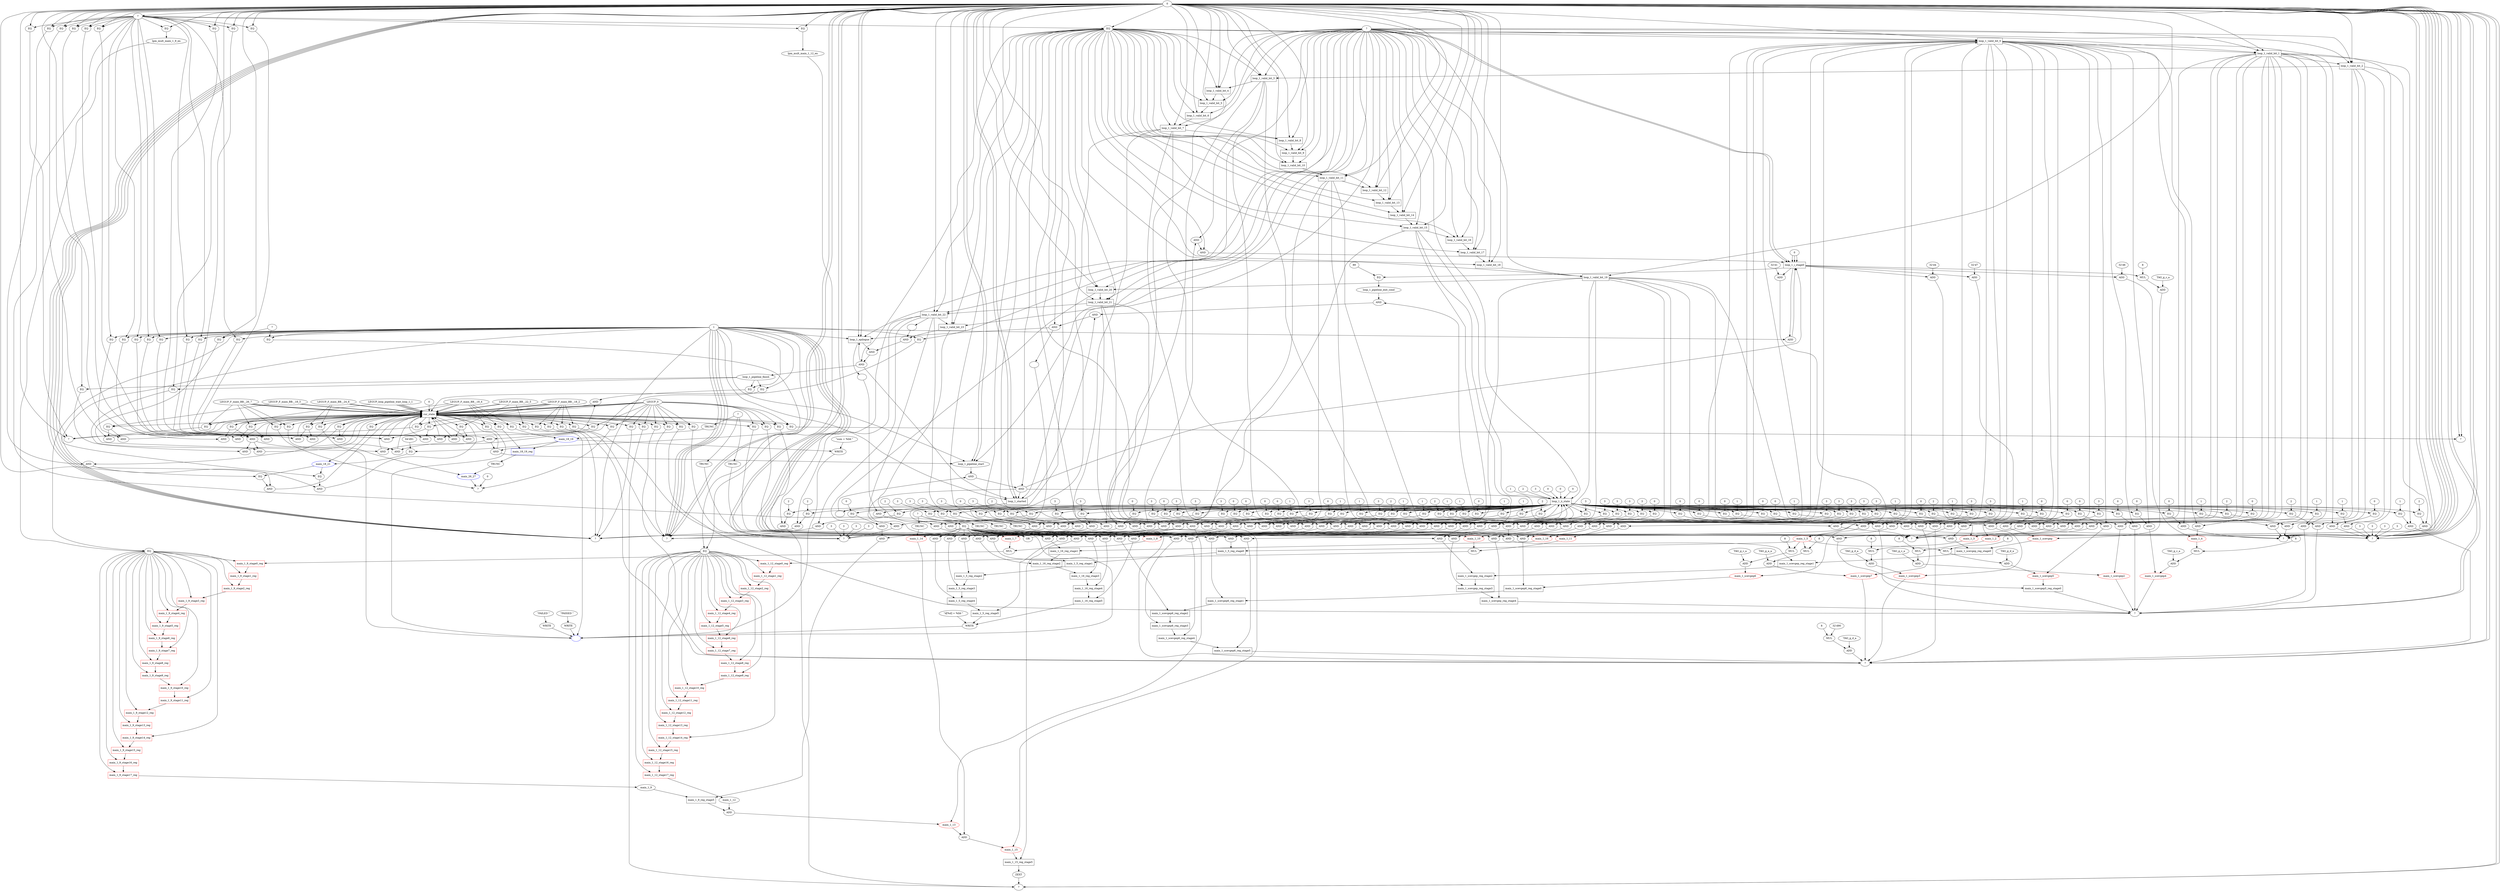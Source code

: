 //----------------------------------------------------------------------------//
// Generated by LegUp High-Level Synthesis Tool Version 4.0 (http://legup.org)
// Compiled: Mon Jun  4 15:32:40 2018
// University of Toronto
// For research and academic purposes only. Commercial use is prohibited.
// Please send bugs to: legup@eecg.toronto.edu
// Date: Mon Jun 25 16:54:31 2018
//----------------------------------------------------------------------------//

digraph {
Node0x423e550[label="?"];
Node0x423f8d0[label="0"];
Node0x423f8d0 -> Node0x423e550;
Node0x423faf0[label="EQ"];
Node0x423faf0 -> Node0x423e550;
Node0x42409e0[label="EQ"];
Node0x42409e0 -> Node0x423e550;
Node0x42592c0[label="EQ"];
Node0x42592c0 -> Node0x423e550;
Node0x423e7d0[label="?"];
Node0x423f8d0 -> Node0x423e7d0;
Node0x423f8d0 -> Node0x423e7d0;
Node0x4242c70[label="1"];
Node0x4242c70 -> Node0x423e7d0;
Node0x4242c70 -> Node0x423e7d0;
Node0x4242c70 -> Node0x423e7d0;
Node0x4242c70 -> Node0x423e7d0;
Node0x42597c0[label="EQ"];
Node0x42597c0 -> Node0x423e7d0;
Node0x4259aa0[label="AND"];
Node0x4259aa0 -> Node0x423e7d0;
Node0x425a180[label="AND"];
Node0x425a180 -> Node0x423e7d0;
Node0x425a8a0[label="AND"];
Node0x425a8a0 -> Node0x423e7d0;
Node0x425af80[label="EQ"];
Node0x425af80 -> Node0x423e7d0;
Node0x423e900[label="?"];
Node0x423f8d0 -> Node0x423e900;
Node0x423f8d0 -> Node0x423e900;
Node0x425b330[label="main_1_scevgep7",color=red];
Node0x425b330 -> Node0x423e900;
Node0x425d1f0[label="main_1_scevgep3",color=red];
Node0x425d1f0 -> Node0x423e900;
Node0x425f0a0[label="main_1_scevgep6_reg_stage5",shape=box];
Node0x425f0a0 -> Node0x423e900;
Node0x4264960[label="ADD"];
Node0x4264960 -> Node0x423e900;
Node0x42653a0[label="EQ"];
Node0x42653a0 -> Node0x423e900;
Node0x4265660[label="AND"];
Node0x4265660 -> Node0x423e900;
Node0x4265d40[label="AND"];
Node0x4265d40 -> Node0x423e900;
Node0x4266460[label="AND"];
Node0x4266460 -> Node0x423e900;
Node0x4266b40[label="EQ"];
Node0x4266b40 -> Node0x423e900;
Node0x423ea40[label="?"];
Node0x423f8d0 -> Node0x423ea40;
Node0x423f8d0 -> Node0x423ea40;
Node0x423f8d0 -> Node0x423ea40;
Node0x423f8d0 -> Node0x423ea40;
Node0x4242c70 -> Node0x423ea40;
Node0x423f8d0 -> Node0x423ea40;
Node0x4267040[label="EQ"];
Node0x4267040 -> Node0x423ea40;
Node0x4267320[label="AND"];
Node0x4267320 -> Node0x423ea40;
Node0x4267a00[label="AND"];
Node0x4267a00 -> Node0x423ea40;
Node0x4268120[label="AND"];
Node0x4268120 -> Node0x423ea40;
Node0x4268800[label="EQ"];
Node0x4268800 -> Node0x423ea40;
Node0x423eb70[label="?"];
Node0x423f8d0 -> Node0x423eb70;
Node0x423f8d0 -> Node0x423eb70;
Node0x4268bb0[label="ZEXT"];
Node0x4268bb0 -> Node0x423eb70;
Node0x4276320[label="EQ"];
Node0x4276320 -> Node0x423eb70;
Node0x42765e0[label="AND"];
Node0x42765e0 -> Node0x423eb70;
Node0x423ecc0[label="?"];
Node0x423f8d0 -> Node0x423ecc0;
Node0x423f8d0 -> Node0x423ecc0;
Node0x4276dd0[label="3"];
Node0x4276dd0 -> Node0x423ecc0;
Node0x4276fe0[label="3"];
Node0x4276fe0 -> Node0x423ecc0;
Node0x42771c0[label="3"];
Node0x42771c0 -> Node0x423ecc0;
Node0x42773e0[label="3"];
Node0x42773e0 -> Node0x423ecc0;
Node0x42775e0[label="EQ"];
Node0x42775e0 -> Node0x423ecc0;
Node0x42778c0[label="AND"];
Node0x42778c0 -> Node0x423ecc0;
Node0x4277fa0[label="AND"];
Node0x4277fa0 -> Node0x423ecc0;
Node0x42786c0[label="AND"];
Node0x42786c0 -> Node0x423ecc0;
Node0x4278da0[label="EQ"];
Node0x4278da0 -> Node0x423ecc0;
Node0x423ef20[label="?"];
Node0x423f8d0 -> Node0x423ef20;
Node0x423f8d0 -> Node0x423ef20;
Node0x4242c70 -> Node0x423ef20;
Node0x4242c70 -> Node0x423ef20;
Node0x4242c70 -> Node0x423ef20;
Node0x4242c70 -> Node0x423ef20;
Node0x42792a0[label="EQ"];
Node0x42792a0 -> Node0x423ef20;
Node0x4279580[label="AND"];
Node0x4279580 -> Node0x423ef20;
Node0x4279c60[label="AND"];
Node0x4279c60 -> Node0x423ef20;
Node0x427a380[label="AND"];
Node0x427a380 -> Node0x423ef20;
Node0x427aa60[label="AND"];
Node0x427aa60 -> Node0x423ef20;
Node0x423f050[label="?"];
Node0x423f8d0 -> Node0x423f050;
Node0x423f8d0 -> Node0x423f050;
Node0x427b230[label="main_1_scevgep4",color=red];
Node0x427b230 -> Node0x423f050;
Node0x427d0f0[label="main_1_scevgep2",color=red];
Node0x427d0f0 -> Node0x423f050;
Node0x427efa0[label="main_1_scevgep_reg_stage4",shape=box];
Node0x427efa0 -> Node0x423f050;
Node0x4283a80[label="main_1_scevgep5_reg_stage0",shape=box];
Node0x4283a80 -> Node0x423f050;
Node0x4285780[label="EQ"];
Node0x4285780 -> Node0x423f050;
Node0x4285a40[label="AND"];
Node0x4285a40 -> Node0x423f050;
Node0x4286120[label="AND"];
Node0x4286120 -> Node0x423f050;
Node0x4286840[label="AND"];
Node0x4286840 -> Node0x423f050;
Node0x4286f20[label="AND"];
Node0x4286f20 -> Node0x423f050;
Node0x423f180[label="?"];
Node0x423f8d0 -> Node0x423f180;
Node0x423f8d0 -> Node0x423f180;
Node0x423f8d0 -> Node0x423f180;
Node0x423f8d0 -> Node0x423f180;
Node0x423f8d0 -> Node0x423f180;
Node0x423f8d0 -> Node0x423f180;
Node0x4287840[label="EQ"];
Node0x4287840 -> Node0x423f180;
Node0x4287b20[label="AND"];
Node0x4287b20 -> Node0x423f180;
Node0x4288200[label="AND"];
Node0x4288200 -> Node0x423f180;
Node0x4288920[label="AND"];
Node0x4288920 -> Node0x423f180;
Node0x4289000[label="AND"];
Node0x4289000 -> Node0x423f180;
Node0x423ec30[label="?"];
Node0x423f8d0 -> Node0x423ec30;
Node0x423f8d0 -> Node0x423ec30;
Node0x42897d0[label="EQ"];
Node0x42897d0 -> Node0x423ec30;
Node0x423f420[label="?"];
Node0x423f8d0 -> Node0x423f420;
Node0x423f8d0 -> Node0x423f420;
Node0x4289b90[label="3"];
Node0x4289b90 -> Node0x423f420;
Node0x4289da0[label="3"];
Node0x4289da0 -> Node0x423f420;
Node0x4289f80[label="3"];
Node0x4289f80 -> Node0x423f420;
Node0x428a1a0[label="3"];
Node0x428a1a0 -> Node0x423f420;
Node0x428a3a0[label="EQ"];
Node0x428a3a0 -> Node0x423f420;
Node0x428a680[label="AND"];
Node0x428a680 -> Node0x423f420;
Node0x428ad60[label="AND"];
Node0x428ad60 -> Node0x423f420;
Node0x428b480[label="AND"];
Node0x428b480 -> Node0x423f420;
Node0x428bb60[label="AND"];
Node0x428bb60 -> Node0x423f420;
Node0x423f680[label="?"];
Node0x428c270[label="0"];
Node0x428c270 -> Node0x423f680;
Node0x428c470[label="main_26_27",color=blue];
Node0x428c470 -> Node0x423f680;
Node0x428d0c0[label="EQ"];
Node0x428d0c0 -> Node0x423f680;
Node0x428d390[label="EQ"];
Node0x428d390 -> Node0x423f680;
Node0x42ad260[label="",color=red,color=blue,color=blue,color=blue];
Node0x42ad340[label="WRITE"];
Node0x42ad340 -> Node0x42ad260;
Node0x42ad950[label="WRITE"];
Node0x42ad950 -> Node0x42ad260;
Node0x42addc0[label="WRITE"];
Node0x42addc0 -> Node0x42ad260;
Node0x42ae1d0[label="WRITE"];
Node0x42ae1d0 -> Node0x42ad260;
Node0x42ae5f0[label="AND"];
Node0x42ae5f0 -> Node0x42ad260;
Node0x42aed10[label="EQ"];
Node0x42aed10 -> Node0x42ad260;
Node0x42aefd0[label="EQ"];
Node0x42aefd0 -> Node0x42ad260;
Node0x42af290[label="EQ"];
Node0x42af290 -> Node0x42ad260;
Node0x423e6a0[label="?"];
Node0x423e6a0 -> Node0x423faf0;
Node0x423f8d0 -> Node0x423faf0;
Node0x4240bf0[label="cur_state",shape=box];
Node0x4240bf0 -> Node0x42409e0;
Node0x4240df0[label="LEGUP_0"];
Node0x4240df0 -> Node0x42409e0;
Node0x4240bf0 -> Node0x42592c0;
Node0x4241f50[label="LEGUP_F_main_BB__26_7"];
Node0x4241f50 -> Node0x42592c0;
Node0x4240bf0 -> Node0x42597c0;
Node0x4240df0 -> Node0x42597c0;
Node0x4259c80[label="EQ"];
Node0x4259c80 -> Node0x4259aa0;
Node0x424bef0[label="loop_1_valid_bit_0",shape=box];
Node0x424bef0 -> Node0x4259aa0;
Node0x425a3a0[label="EQ"];
Node0x425a3a0 -> Node0x425a180;
Node0x424bcd0[label="loop_1_valid_bit_1",shape=box];
Node0x424bcd0 -> Node0x425a180;
Node0x425aa80[label="EQ"];
Node0x425aa80 -> Node0x425a8a0;
Node0x424d7d0[label="loop_1_valid_bit_22",shape=box];
Node0x424d7d0 -> Node0x425a8a0;
Node0x4240bf0 -> Node0x425af80;
Node0x42412c0[label="LEGUP_F_main_BB__18_2"];
Node0x42412c0 -> Node0x425af80;
Node0x425b540[label="ADD"];
Node0x425b540 -> Node0x425b330;
Node0x425cb10[label="AND"];
Node0x425cb10 -> Node0x425b330;
Node0x425d3d0[label="ADD"];
Node0x425d3d0 -> Node0x425d1f0;
Node0x425e9c0[label="AND"];
Node0x425e9c0 -> Node0x425d1f0;
Node0x425f2a0[label="main_1_scevgep6_reg_stage4",shape=box];
Node0x425f2a0 -> Node0x425f0a0;
Node0x4264010[label="AND"];
Node0x4264010 -> Node0x425f0a0;
Node0x4264b40[label="`TAG_g_d_a"];
Node0x4264b40 -> Node0x4264960;
Node0x4264d60[label="MUL"];
Node0x4264d60 -> Node0x4264960;
Node0x4240bf0 -> Node0x42653a0;
Node0x4240df0 -> Node0x42653a0;
Node0x4265840[label="EQ"];
Node0x4265840 -> Node0x4265660;
Node0x424bef0 -> Node0x4265660;
Node0x4265f60[label="EQ"];
Node0x4265f60 -> Node0x4265d40;
Node0x424bcd0 -> Node0x4265d40;
Node0x4266640[label="EQ"];
Node0x4266640 -> Node0x4266460;
Node0x424d7d0 -> Node0x4266460;
Node0x4240bf0 -> Node0x4266b40;
Node0x42412c0 -> Node0x4266b40;
Node0x4240bf0 -> Node0x4267040;
Node0x4240df0 -> Node0x4267040;
Node0x4267500[label="EQ"];
Node0x4267500 -> Node0x4267320;
Node0x424bef0 -> Node0x4267320;
Node0x4267c20[label="EQ"];
Node0x4267c20 -> Node0x4267a00;
Node0x424bcd0 -> Node0x4267a00;
Node0x4268300[label="EQ"];
Node0x4268300 -> Node0x4268120;
Node0x424d7d0 -> Node0x4268120;
Node0x4240bf0 -> Node0x4268800;
Node0x42412c0 -> Node0x4268800;
Node0x4268dc0[label="main_1_15_reg_stage5",shape=box];
Node0x4268dc0 -> Node0x4268bb0;
Node0x4240bf0 -> Node0x4276320;
Node0x4240df0 -> Node0x4276320;
Node0x42767e0[label="EQ"];
Node0x42767e0 -> Node0x42765e0;
Node0x424d7d0 -> Node0x42765e0;
Node0x4240bf0 -> Node0x42775e0;
Node0x4240df0 -> Node0x42775e0;
Node0x4277aa0[label="EQ"];
Node0x4277aa0 -> Node0x42778c0;
Node0x424bef0 -> Node0x42778c0;
Node0x42781c0[label="EQ"];
Node0x42781c0 -> Node0x4277fa0;
Node0x424bcd0 -> Node0x4277fa0;
Node0x42788a0[label="EQ"];
Node0x42788a0 -> Node0x42786c0;
Node0x424d7d0 -> Node0x42786c0;
Node0x4240bf0 -> Node0x4278da0;
Node0x42412c0 -> Node0x4278da0;
Node0x4240bf0 -> Node0x42792a0;
Node0x4240df0 -> Node0x42792a0;
Node0x4279760[label="EQ"];
Node0x4279760 -> Node0x4279580;
Node0x424bef0 -> Node0x4279580;
Node0x4279e80[label="EQ"];
Node0x4279e80 -> Node0x4279c60;
Node0x424bcd0 -> Node0x4279c60;
Node0x427a560[label="EQ"];
Node0x427a560 -> Node0x427a380;
Node0x424de30[label="loop_1_valid_bit_19",shape=box];
Node0x424de30 -> Node0x427a380;
Node0x427ac40[label="EQ"];
Node0x427ac40 -> Node0x427aa60;
Node0x424bad0[label="loop_1_valid_bit_2",shape=box];
Node0x424bad0 -> Node0x427aa60;
Node0x427b440[label="ADD"];
Node0x427b440 -> Node0x427b230;
Node0x427ca10[label="AND"];
Node0x427ca10 -> Node0x427b230;
Node0x427d2d0[label="ADD"];
Node0x427d2d0 -> Node0x427d0f0;
Node0x427e8c0[label="AND"];
Node0x427e8c0 -> Node0x427d0f0;
Node0x427f1a0[label="main_1_scevgep_reg_stage3",shape=box];
Node0x427f1a0 -> Node0x427efa0;
Node0x4283130[label="AND"];
Node0x4283130 -> Node0x427efa0;
Node0x4283c60[label="main_1_scevgep5",color=red];
Node0x4283c60 -> Node0x4283a80;
Node0x4284e30[label="AND"];
Node0x4284e30 -> Node0x4283a80;
Node0x4240bf0 -> Node0x4285780;
Node0x4240df0 -> Node0x4285780;
Node0x4285c20[label="EQ"];
Node0x4285c20 -> Node0x4285a40;
Node0x424bef0 -> Node0x4285a40;
Node0x4286340[label="EQ"];
Node0x4286340 -> Node0x4286120;
Node0x424bcd0 -> Node0x4286120;
Node0x4286a20[label="EQ"];
Node0x4286a20 -> Node0x4286840;
Node0x424de30 -> Node0x4286840;
Node0x4287100[label="EQ"];
Node0x4287100 -> Node0x4286f20;
Node0x424bad0 -> Node0x4286f20;
Node0x4240bf0 -> Node0x4287840;
Node0x4240df0 -> Node0x4287840;
Node0x4287d00[label="EQ"];
Node0x4287d00 -> Node0x4287b20;
Node0x424bef0 -> Node0x4287b20;
Node0x4288420[label="EQ"];
Node0x4288420 -> Node0x4288200;
Node0x424bcd0 -> Node0x4288200;
Node0x4288b00[label="EQ"];
Node0x4288b00 -> Node0x4288920;
Node0x424de30 -> Node0x4288920;
Node0x42891e0[label="EQ"];
Node0x42891e0 -> Node0x4289000;
Node0x424bad0 -> Node0x4289000;
Node0x4240bf0 -> Node0x42897d0;
Node0x4240df0 -> Node0x42897d0;
Node0x4240bf0 -> Node0x428a3a0;
Node0x4240df0 -> Node0x428a3a0;
Node0x428a860[label="EQ"];
Node0x428a860 -> Node0x428a680;
Node0x424bef0 -> Node0x428a680;
Node0x428af80[label="EQ"];
Node0x428af80 -> Node0x428ad60;
Node0x424bcd0 -> Node0x428ad60;
Node0x428b660[label="EQ"];
Node0x428b660 -> Node0x428b480;
Node0x424de30 -> Node0x428b480;
Node0x428bd40[label="EQ"];
Node0x428bd40 -> Node0x428bb60;
Node0x424bad0 -> Node0x428bb60;
Node0x428c690[label="TRUNC"];
Node0x428c690 -> Node0x428c470;
Node0x428ce00[label="EQ"];
Node0x428ce00 -> Node0x428c470;
Node0x4240bf0 -> Node0x428d0c0;
Node0x4240df0 -> Node0x428d0c0;
Node0x4240bf0 -> Node0x428d390;
Node0x4241f50 -> Node0x428d390;
Node0x42ad560[label="\"d[%d] = %lld \""];
Node0x42ad560 -> Node0x42ad340;
Node0x42a8e40[label="main_1_5_reg_stage5",shape=box];
Node0x42a8e40 -> Node0x42ad340;
Node0x42ac6f0[label="main_1_16_reg_stage5",shape=box];
Node0x42ac6f0 -> Node0x42ad340;
Node0x42adb50[label="\"sum = %lld \""];
Node0x42adb50 -> Node0x42ad950;
Node0x42556c0[label="main_18_19",color=blue];
Node0x42556c0 -> Node0x42ad950;
Node0x42adfd0[label="\"PASSED \""];
Node0x42adfd0 -> Node0x42addc0;
Node0x42ae3d0[label="\"FAILED \""];
Node0x42ae3d0 -> Node0x42ae1d0;
Node0x42ae810[label="EQ"];
Node0x42ae810 -> Node0x42ae5f0;
Node0x42513a0[label="loop_1_valid_bit_23",shape=box];
Node0x42513a0 -> Node0x42ae5f0;
Node0x4240bf0 -> Node0x42aed10;
Node0x42418b0[label="LEGUP_F_main_BB__18_4"];
Node0x42418b0 -> Node0x42aed10;
Node0x4240bf0 -> Node0x42aefd0;
Node0x4241b00[label="LEGUP_F_main_BB__22_5"];
Node0x4241b00 -> Node0x42aefd0;
Node0x4240bf0 -> Node0x42af290;
Node0x4241d00[label="LEGUP_F_main_BB__24_6"];
Node0x4241d00 -> Node0x42af290;
Node0x423f8d0 -> Node0x423e6a0;
Node0x4240df0 -> Node0x4240bf0;
Node0x4241010[label="LEGUP_loop_pipeline_wait_loop_1_1"];
Node0x4241010 -> Node0x4240bf0;
Node0x4240df0 -> Node0x4240bf0;
Node0x4241010 -> Node0x4240bf0;
Node0x42412c0 -> Node0x4240bf0;
Node0x4241010 -> Node0x4240bf0;
Node0x42412c0 -> Node0x4240bf0;
Node0x4241010 -> Node0x4240bf0;
Node0x42412c0 -> Node0x4240bf0;
Node0x42413e0[label="LEGUP_F_main_BB__18_3"];
Node0x42413e0 -> Node0x4240bf0;
Node0x42413e0 -> Node0x4240bf0;
Node0x42418b0 -> Node0x4240bf0;
Node0x42418b0 -> Node0x4240bf0;
Node0x4241b00 -> Node0x4240bf0;
Node0x4241d00 -> Node0x4240bf0;
Node0x4241b00 -> Node0x4240bf0;
Node0x4241f50 -> Node0x4240bf0;
Node0x4241d00 -> Node0x4240bf0;
Node0x4241f50 -> Node0x4240bf0;
Node0x4241f50 -> Node0x4240bf0;
Node0x4240df0 -> Node0x4240bf0;
Node0x4242320[label="0"];
Node0x4242320 -> Node0x4240bf0;
Node0x4242520[label="AND"];
Node0x4242520 -> Node0x4240bf0;
Node0x4242e90[label="AND"];
Node0x4242e90 -> Node0x4240bf0;
Node0x4243920[label="AND"];
Node0x4243920 -> Node0x4240bf0;
Node0x4243e50[label="AND"];
Node0x4243e50 -> Node0x4240bf0;
Node0x42445f0[label="AND"];
Node0x42445f0 -> Node0x4240bf0;
Node0x4251780[label="AND"];
Node0x4251780 -> Node0x4240bf0;
Node0x4251cb0[label="AND"];
Node0x4251cb0 -> Node0x4240bf0;
Node0x42521e0[label="AND"];
Node0x42521e0 -> Node0x4240bf0;
Node0x4252710[label="AND"];
Node0x4252710 -> Node0x4240bf0;
Node0x4252eb0[label="AND"];
Node0x4252eb0 -> Node0x4240bf0;
Node0x42533e0[label="AND"];
Node0x42533e0 -> Node0x4240bf0;
Node0x4253c80[label="AND"];
Node0x4253c80 -> Node0x4240bf0;
Node0x42541b0[label="AND"];
Node0x42541b0 -> Node0x4240bf0;
Node0x4254950[label="AND"];
Node0x4254950 -> Node0x4240bf0;
Node0x4256410[label="AND"];
Node0x4256410 -> Node0x4240bf0;
Node0x4256940[label="AND"];
Node0x4256940 -> Node0x4240bf0;
Node0x42570e0[label="AND"];
Node0x42570e0 -> Node0x4240bf0;
Node0x4257610[label="AND"];
Node0x4257610 -> Node0x4240bf0;
Node0x4257db0[label="AND"];
Node0x4257db0 -> Node0x4240bf0;
Node0x42582e0[label="AND"];
Node0x42582e0 -> Node0x4240bf0;
Node0x4258a80[label="AND"];
Node0x4258a80 -> Node0x4240bf0;
Node0x4258fb0[label="EQ"];
Node0x4258fb0 -> Node0x4240bf0;
Node0x42473e0[label="loop_1_ii_state",shape=box];
Node0x42473e0 -> Node0x4259c80;
Node0x4259f10[label="0"];
Node0x4259f10 -> Node0x4259c80;
Node0x424c110[label="OR"];
Node0x424c110 -> Node0x424bef0;
Node0x423f8d0 -> Node0x424bef0;
Node0x4245360[label="EQ"];
Node0x4245360 -> Node0x424bef0;
Node0x423e2d0[label="?"];
Node0x423e2d0 -> Node0x424bef0;
Node0x42473e0 -> Node0x425a3a0;
Node0x425a630[label="1"];
Node0x425a630 -> Node0x425a3a0;
Node0x424bef0 -> Node0x424bcd0;
Node0x423f8d0 -> Node0x424bcd0;
Node0x4245360 -> Node0x424bcd0;
Node0x423e2d0 -> Node0x424bcd0;
Node0x42473e0 -> Node0x425aa80;
Node0x425ad10[label="2"];
Node0x425ad10 -> Node0x425aa80;
Node0x424d9f0[label="loop_1_valid_bit_21",shape=box];
Node0x424d9f0 -> Node0x424d7d0;
Node0x423f8d0 -> Node0x424d7d0;
Node0x4245360 -> Node0x424d7d0;
Node0x423e2d0 -> Node0x424d7d0;
Node0x425b740[label="`TAG_g_a_a"];
Node0x425b740 -> Node0x425b540;
Node0x425b960[label="MUL"];
Node0x425b960 -> Node0x425b540;
Node0x425cd10[label="EQ"];
Node0x425cd10 -> Node0x425cb10;
Node0x424bef0 -> Node0x425cb10;
Node0x425d5f0[label="`TAG_g_d_a"];
Node0x425d5f0 -> Node0x425d3d0;
Node0x425d810[label="MUL"];
Node0x425d810 -> Node0x425d3d0;
Node0x425ebc0[label="EQ"];
Node0x425ebc0 -> Node0x425e9c0;
Node0x424bcd0 -> Node0x425e9c0;
Node0x425f4c0[label="main_1_scevgep6_reg_stage3",shape=box];
Node0x425f4c0 -> Node0x425f2a0;
Node0x42636c0[label="AND"];
Node0x42636c0 -> Node0x425f2a0;
Node0x4261110[label="EQ"];
Node0x4261110 -> Node0x4264010;
Node0x4264260[label="AND"];
Node0x4264260 -> Node0x4264010;
Node0x4264f80[label="8"];
Node0x4264f80 -> Node0x4264d60;
Node0x4265180[label="32'd90"];
Node0x4265180 -> Node0x4264d60;
Node0x42473e0 -> Node0x4265840;
Node0x4265ad0[label="0"];
Node0x4265ad0 -> Node0x4265840;
Node0x42473e0 -> Node0x4265f60;
Node0x42661f0[label="1"];
Node0x42661f0 -> Node0x4265f60;
Node0x42473e0 -> Node0x4266640;
Node0x42668d0[label="2"];
Node0x42668d0 -> Node0x4266640;
Node0x42473e0 -> Node0x4267500;
Node0x4267790[label="0"];
Node0x4267790 -> Node0x4267500;
Node0x42473e0 -> Node0x4267c20;
Node0x4267eb0[label="1"];
Node0x4267eb0 -> Node0x4267c20;
Node0x42473e0 -> Node0x4268300;
Node0x4268590[label="2"];
Node0x4268590 -> Node0x4268300;
Node0x4268fc0[label="main_1_15",color=red];
Node0x4268fc0 -> Node0x4268dc0;
Node0x42759d0[label="AND"];
Node0x42759d0 -> Node0x4268dc0;
Node0x42473e0 -> Node0x42767e0;
Node0x4276a70[label="2"];
Node0x4276a70 -> Node0x42767e0;
Node0x42473e0 -> Node0x4277aa0;
Node0x4277d30[label="0"];
Node0x4277d30 -> Node0x4277aa0;
Node0x42473e0 -> Node0x42781c0;
Node0x4278450[label="1"];
Node0x4278450 -> Node0x42781c0;
Node0x42473e0 -> Node0x42788a0;
Node0x4278b30[label="2"];
Node0x4278b30 -> Node0x42788a0;
Node0x42473e0 -> Node0x4279760;
Node0x42799f0[label="0"];
Node0x42799f0 -> Node0x4279760;
Node0x42473e0 -> Node0x4279e80;
Node0x427a110[label="1"];
Node0x427a110 -> Node0x4279e80;
Node0x42473e0 -> Node0x427a560;
Node0x427a7f0[label="3"];
Node0x427a7f0 -> Node0x427a560;
Node0x424e050[label="loop_1_valid_bit_18",shape=box];
Node0x424e050 -> Node0x424de30;
Node0x423f8d0 -> Node0x424de30;
Node0x4245360 -> Node0x424de30;
Node0x423e2d0 -> Node0x424de30;
Node0x42473e0 -> Node0x427ac40;
Node0x427aed0[label="2"];
Node0x427aed0 -> Node0x427ac40;
Node0x424bcd0 -> Node0x424bad0;
Node0x423f8d0 -> Node0x424bad0;
Node0x4245360 -> Node0x424bad0;
Node0x423e2d0 -> Node0x424bad0;
Node0x427b640[label="`TAG_g_c_a"];
Node0x427b640 -> Node0x427b440;
Node0x427b860[label="MUL"];
Node0x427b860 -> Node0x427b440;
Node0x427cc10[label="EQ"];
Node0x427cc10 -> Node0x427ca10;
Node0x424bef0 -> Node0x427ca10;
Node0x427d4f0[label="`TAG_g_c_a"];
Node0x427d4f0 -> Node0x427d2d0;
Node0x427d710[label="MUL"];
Node0x427d710 -> Node0x427d2d0;
Node0x427eac0[label="EQ"];
Node0x427eac0 -> Node0x427e8c0;
Node0x424bcd0 -> Node0x427e8c0;
Node0x427f3c0[label="main_1_scevgep_reg_stage2",shape=box];
Node0x427f3c0 -> Node0x427f1a0;
Node0x42827e0[label="AND"];
Node0x42827e0 -> Node0x427f1a0;
Node0x4261110 -> Node0x4283130;
Node0x4283380[label="AND"];
Node0x4283380 -> Node0x4283130;
Node0x4283e80[label="ADD"];
Node0x4283e80 -> Node0x4283c60;
Node0x4284750[label="AND"];
Node0x4284750 -> Node0x4283c60;
Node0x4261110 -> Node0x4284e30;
Node0x4285080[label="AND"];
Node0x4285080 -> Node0x4284e30;
Node0x42473e0 -> Node0x4285c20;
Node0x4285eb0[label="0"];
Node0x4285eb0 -> Node0x4285c20;
Node0x42473e0 -> Node0x4286340;
Node0x42865d0[label="1"];
Node0x42865d0 -> Node0x4286340;
Node0x42473e0 -> Node0x4286a20;
Node0x4286cb0[label="3"];
Node0x4286cb0 -> Node0x4286a20;
Node0x42473e0 -> Node0x4287100;
Node0x4287390[label="2"];
Node0x4287390 -> Node0x4287100;
Node0x42473e0 -> Node0x4287d00;
Node0x4287f90[label="0"];
Node0x4287f90 -> Node0x4287d00;
Node0x42473e0 -> Node0x4288420;
Node0x42886b0[label="1"];
Node0x42886b0 -> Node0x4288420;
Node0x42473e0 -> Node0x4288b00;
Node0x4288d90[label="3"];
Node0x4288d90 -> Node0x4288b00;
Node0x42473e0 -> Node0x42891e0;
Node0x4289470[label="2"];
Node0x4289470 -> Node0x42891e0;
Node0x42473e0 -> Node0x428a860;
Node0x428aaf0[label="0"];
Node0x428aaf0 -> Node0x428a860;
Node0x42473e0 -> Node0x428af80;
Node0x428b210[label="1"];
Node0x428b210 -> Node0x428af80;
Node0x42473e0 -> Node0x428b660;
Node0x428b8f0[label="3"];
Node0x428b8f0 -> Node0x428b660;
Node0x42473e0 -> Node0x428bd40;
Node0x428bfd0[label="2"];
Node0x428bfd0 -> Node0x428bd40;
Node0x428c890[label="main_18_19_reg",shape=box,color=blue];
Node0x428c890 -> Node0x428c690;
Node0x4240bf0 -> Node0x428ce00;
Node0x4241f50 -> Node0x428ce00;
Node0x42a82d0[label="main_1_5_reg_stage4",shape=box];
Node0x42a82d0 -> Node0x42a8e40;
Node0x42a9010[label="AND"];
Node0x42a9010 -> Node0x42a8e40;
Node0x42abb80[label="main_1_16_reg_stage4",shape=box];
Node0x42abb80 -> Node0x42ac6f0;
Node0x42ac8c0[label="AND"];
Node0x42ac8c0 -> Node0x42ac6f0;
Node0x42558e0[label="TRUNC"];
Node0x42558e0 -> Node0x42556c0;
Node0x4255c20[label="EQ"];
Node0x4255c20 -> Node0x42556c0;
Node0x42473e0 -> Node0x42ae810;
Node0x42aeaa0[label="3"];
Node0x42aeaa0 -> Node0x42ae810;
Node0x424d7d0 -> Node0x42513a0;
Node0x423f8d0 -> Node0x42513a0;
Node0x4245360 -> Node0x42513a0;
Node0x423e2d0 -> Node0x42513a0;
Node0x4242720[label="EQ"];
Node0x4242720 -> Node0x4242520;
Node0x4242a20[label="EQ"];
Node0x4242a20 -> Node0x4242520;
Node0x4243070[label="AND"];
Node0x4243070 -> Node0x4242e90;
Node0x42435e0[label="EQ"];
Node0x42435e0 -> Node0x4242e90;
Node0x4243070 -> Node0x4243920;
Node0x4243b70[label="EQ"];
Node0x4243b70 -> Node0x4243920;
Node0x4244030[label="EQ"];
Node0x4244030 -> Node0x4243e50;
Node0x4244330[label="EQ"];
Node0x4244330 -> Node0x4243e50;
Node0x42447d0[label="AND"];
Node0x42447d0 -> Node0x42445f0;
Node0x4244d40[label="EQ"];
Node0x4244d40 -> Node0x42445f0;
Node0x42447d0 -> Node0x4251780;
Node0x42519d0[label="EQ"];
Node0x42519d0 -> Node0x4251780;
Node0x42447d0 -> Node0x4251cb0;
Node0x4251f00[label="EQ"];
Node0x4251f00 -> Node0x4251cb0;
Node0x42447d0 -> Node0x42521e0;
Node0x4252430[label="EQ"];
Node0x4252430 -> Node0x42521e0;
Node0x42528f0[label="EQ"];
Node0x42528f0 -> Node0x4252710;
Node0x4252bf0[label="EQ"];
Node0x4252bf0 -> Node0x4252710;
Node0x42528f0 -> Node0x4252eb0;
Node0x4253100[label="EQ"];
Node0x4253100 -> Node0x4252eb0;
Node0x42536f0[label="EQ"];
Node0x42536f0 -> Node0x42533e0;
Node0x42539c0[label="EQ"];
Node0x42539c0 -> Node0x42533e0;
Node0x42536f0 -> Node0x4253c80;
Node0x4253ed0[label="EQ"];
Node0x4253ed0 -> Node0x4253c80;
Node0x4254390[label="EQ"];
Node0x4254390 -> Node0x42541b0;
Node0x4254690[label="EQ"];
Node0x4254690 -> Node0x42541b0;
Node0x4254b30[label="AND"];
Node0x4254b30 -> Node0x4254950;
Node0x42550a0[label="EQ"];
Node0x42550a0 -> Node0x4254950;
Node0x4254b30 -> Node0x4256410;
Node0x4256660[label="EQ"];
Node0x4256660 -> Node0x4256410;
Node0x4256b20[label="EQ"];
Node0x4256b20 -> Node0x4256940;
Node0x4256e20[label="EQ"];
Node0x4256e20 -> Node0x4256940;
Node0x4256b20 -> Node0x42570e0;
Node0x4257330[label="EQ"];
Node0x4257330 -> Node0x42570e0;
Node0x42577f0[label="EQ"];
Node0x42577f0 -> Node0x4257610;
Node0x4257af0[label="EQ"];
Node0x4257af0 -> Node0x4257610;
Node0x42577f0 -> Node0x4257db0;
Node0x4258000[label="EQ"];
Node0x4258000 -> Node0x4257db0;
Node0x42584c0[label="EQ"];
Node0x42584c0 -> Node0x42582e0;
Node0x42587c0[label="EQ"];
Node0x42587c0 -> Node0x42582e0;
Node0x42584c0 -> Node0x4258a80;
Node0x4258cd0[label="EQ"];
Node0x4258cd0 -> Node0x4258a80;
Node0x423e2d0 -> Node0x4258fb0;
Node0x4242c70 -> Node0x4258fb0;
Node0x4247600[label="0"];
Node0x4247600 -> Node0x42473e0;
Node0x4247820[label="0"];
Node0x4247820 -> Node0x42473e0;
Node0x4247a40[label="1"];
Node0x4247a40 -> Node0x42473e0;
Node0x4247c50[label="2"];
Node0x4247c50 -> Node0x42473e0;
Node0x4247e30[label="3"];
Node0x4247e30 -> Node0x42473e0;
Node0x4248050[label="0"];
Node0x4248050 -> Node0x42473e0;
Node0x423e2d0 -> Node0x42473e0;
Node0x4246470[label="AND"];
Node0x4246470 -> Node0x42473e0;
Node0x42482f0[label="AND"];
Node0x42482f0 -> Node0x42473e0;
Node0x4248a30[label="AND"];
Node0x4248a30 -> Node0x42473e0;
Node0x4249110[label="AND"];
Node0x4249110 -> Node0x42473e0;
Node0x42497f0[label="AND"];
Node0x42497f0 -> Node0x42473e0;
Node0x4246470 -> Node0x424c110;
Node0x424c3a0[label="AND"];
Node0x424c3a0 -> Node0x424c110;
Node0x423e6a0 -> Node0x4245360;
Node0x423f8d0 -> Node0x4245360;
Node0x424dc10[label="loop_1_valid_bit_20",shape=box];
Node0x424dc10 -> Node0x424d9f0;
Node0x423f8d0 -> Node0x424d9f0;
Node0x4245360 -> Node0x424d9f0;
Node0x423e2d0 -> Node0x424d9f0;
Node0x425bb80[label="8"];
Node0x425bb80 -> Node0x425b960;
Node0x425bd80[label="main_1_5",color=red];
Node0x425bd80 -> Node0x425b960;
Node0x42473e0 -> Node0x425cd10;
Node0x425cf80[label="0"];
Node0x425cf80 -> Node0x425cd10;
Node0x425da30[label="8"];
Node0x425da30 -> Node0x425d810;
Node0x425dc30[label="main_1_3",color=red];
Node0x425dc30 -> Node0x425d810;
Node0x42473e0 -> Node0x425ebc0;
Node0x425ee30[label="1"];
Node0x425ee30 -> Node0x425ebc0;
Node0x425f6e0[label="main_1_scevgep6_reg_stage2",shape=box];
Node0x425f6e0 -> Node0x425f4c0;
Node0x4262d70[label="AND"];
Node0x4262d70 -> Node0x425f4c0;
Node0x4261110 -> Node0x42636c0;
Node0x4263910[label="AND"];
Node0x4263910 -> Node0x42636c0;
Node0x423e6a0 -> Node0x4261110;
Node0x423f8d0 -> Node0x4261110;
Node0x4264480[label="EQ"];
Node0x4264480 -> Node0x4264260;
Node0x424de30 -> Node0x4264260;
Node0x42691e0[label="ADD"];
Node0x42691e0 -> Node0x4268fc0;
Node0x42752f0[label="AND"];
Node0x42752f0 -> Node0x4268fc0;
Node0x4261110 -> Node0x42759d0;
Node0x4275c20[label="AND"];
Node0x4275c20 -> Node0x42759d0;
Node0x424e270[label="loop_1_valid_bit_17",shape=box];
Node0x424e270 -> Node0x424e050;
Node0x423f8d0 -> Node0x424e050;
Node0x4245360 -> Node0x424e050;
Node0x423e2d0 -> Node0x424e050;
Node0x427ba80[label="8"];
Node0x427ba80 -> Node0x427b860;
Node0x427bc80[label="main_1_4",color=red];
Node0x427bc80 -> Node0x427b860;
Node0x42473e0 -> Node0x427cc10;
Node0x427ce80[label="0"];
Node0x427ce80 -> Node0x427cc10;
Node0x427d930[label="8"];
Node0x427d930 -> Node0x427d710;
Node0x427db30[label="main_1_2",color=red];
Node0x427db30 -> Node0x427d710;
Node0x42473e0 -> Node0x427eac0;
Node0x427ed30[label="1"];
Node0x427ed30 -> Node0x427eac0;
Node0x427f5e0[label="main_1_scevgep_reg_stage1",shape=box];
Node0x427f5e0 -> Node0x427f3c0;
Node0x4281e90[label="AND"];
Node0x4281e90 -> Node0x427f3c0;
Node0x4261110 -> Node0x42827e0;
Node0x4282a30[label="AND"];
Node0x4282a30 -> Node0x42827e0;
Node0x42835a0[label="EQ"];
Node0x42835a0 -> Node0x4283380;
Node0x424e6b0[label="loop_1_valid_bit_15",shape=box];
Node0x424e6b0 -> Node0x4283380;
Node0x42840a0[label="`TAG_g_d_a"];
Node0x42840a0 -> Node0x4283e80;
Node0x42842c0[label="MUL"];
Node0x42842c0 -> Node0x4283e80;
Node0x4284950[label="EQ"];
Node0x4284950 -> Node0x4284750;
Node0x424bef0 -> Node0x4284750;
Node0x42852a0[label="EQ"];
Node0x42852a0 -> Node0x4285080;
Node0x424bef0 -> Node0x4285080;
Node0x42556c0 -> Node0x428c890;
Node0x428cb20[label="EQ"];
Node0x428cb20 -> Node0x428c890;
Node0x42a7760[label="main_1_5_reg_stage3",shape=box];
Node0x42a7760 -> Node0x42a82d0;
Node0x42a84a0[label="AND"];
Node0x42a84a0 -> Node0x42a82d0;
Node0x4261110 -> Node0x42a9010;
Node0x42a9280[label="AND"];
Node0x42a9280 -> Node0x42a9010;
Node0x42ab010[label="main_1_16_reg_stage3",shape=box];
Node0x42ab010 -> Node0x42abb80;
Node0x42abd50[label="AND"];
Node0x42abd50 -> Node0x42abb80;
Node0x4261110 -> Node0x42ac8c0;
Node0x42acb30[label="AND"];
Node0x42acb30 -> Node0x42ac8c0;
Node0x423edf0[label="?"];
Node0x423edf0 -> Node0x42558e0;
Node0x4240bf0 -> Node0x4255c20;
Node0x42418b0 -> Node0x4255c20;
Node0x4240bf0 -> Node0x4242720;
Node0x4240df0 -> Node0x4242720;
Node0x423e6a0 -> Node0x4242a20;
Node0x4242c70 -> Node0x4242a20;
Node0x4242720 -> Node0x4243070;
Node0x4243300[label="EQ"];
Node0x4243300 -> Node0x4243070;
Node0x423e400[label="?"];
Node0x423e400 -> Node0x42435e0;
Node0x4242c70 -> Node0x42435e0;
Node0x423e400 -> Node0x4243b70;
Node0x423f8d0 -> Node0x4243b70;
Node0x4240bf0 -> Node0x4244030;
Node0x4241010 -> Node0x4244030;
Node0x423e6a0 -> Node0x4244330;
Node0x4242c70 -> Node0x4244330;
Node0x4244030 -> Node0x42447d0;
Node0x4244a60[label="EQ"];
Node0x4244a60 -> Node0x42447d0;
Node0x4244f40[label="loop_1_pipeline_finish"];
Node0x4244f40 -> Node0x4244d40;
Node0x4242c70 -> Node0x4244d40;
Node0x4244f40 -> Node0x42519d0;
Node0x423f8d0 -> Node0x42519d0;
Node0x4244f40 -> Node0x4251f00;
Node0x4242c70 -> Node0x4251f00;
Node0x4244f40 -> Node0x4252430;
Node0x423f8d0 -> Node0x4252430;
Node0x4240bf0 -> Node0x42528f0;
Node0x42412c0 -> Node0x42528f0;
Node0x423e6a0 -> Node0x4252bf0;
Node0x4242c70 -> Node0x4252bf0;
Node0x423e6a0 -> Node0x4253100;
Node0x423f8d0 -> Node0x4253100;
Node0x4240bf0 -> Node0x42536f0;
Node0x42413e0 -> Node0x42536f0;
Node0x423e6a0 -> Node0x42539c0;
Node0x4242c70 -> Node0x42539c0;
Node0x423e6a0 -> Node0x4253ed0;
Node0x423f8d0 -> Node0x4253ed0;
Node0x4240bf0 -> Node0x4254390;
Node0x42418b0 -> Node0x4254390;
Node0x423e6a0 -> Node0x4254690;
Node0x4242c70 -> Node0x4254690;
Node0x4254390 -> Node0x4254b30;
Node0x4254dc0[label="EQ"];
Node0x4254dc0 -> Node0x4254b30;
Node0x42552a0[label="main_18_21",color=blue];
Node0x42552a0 -> Node0x42550a0;
Node0x4242c70 -> Node0x42550a0;
Node0x42552a0 -> Node0x4256660;
Node0x423f8d0 -> Node0x4256660;
Node0x4240bf0 -> Node0x4256b20;
Node0x4241b00 -> Node0x4256b20;
Node0x423e6a0 -> Node0x4256e20;
Node0x4242c70 -> Node0x4256e20;
Node0x423e6a0 -> Node0x4257330;
Node0x423f8d0 -> Node0x4257330;
Node0x4240bf0 -> Node0x42577f0;
Node0x4241d00 -> Node0x42577f0;
Node0x423e6a0 -> Node0x4257af0;
Node0x4242c70 -> Node0x4257af0;
Node0x423e6a0 -> Node0x4258000;
Node0x423f8d0 -> Node0x4258000;
Node0x4240bf0 -> Node0x42584c0;
Node0x4241f50 -> Node0x42584c0;
Node0x423e6a0 -> Node0x42587c0;
Node0x4242c70 -> Node0x42587c0;
Node0x423e6a0 -> Node0x4258cd0;
Node0x423f8d0 -> Node0x4258cd0;
Node0x4245360 -> Node0x4246470;
Node0x4246700[label="AND"];
Node0x4246700 -> Node0x4246470;
Node0x4245360 -> Node0x42482f0;
Node0x42485a0[label="EQ"];
Node0x42485a0 -> Node0x42482f0;
Node0x4245360 -> Node0x4248a30;
Node0x4248c80[label="EQ"];
Node0x4248c80 -> Node0x4248a30;
Node0x4245360 -> Node0x4249110;
Node0x4249360[label="EQ"];
Node0x4249360 -> Node0x4249110;
Node0x4245360 -> Node0x42497f0;
Node0x4249a40[label="EQ"];
Node0x4249a40 -> Node0x42497f0;
Node0x424c5c0[label="AND"];
Node0x424c5c0 -> Node0x424c3a0;
Node0x424caa0[label=""];
Node0x424caa0 -> Node0x424c3a0;
Node0x424de30 -> Node0x424dc10;
Node0x423f8d0 -> Node0x424dc10;
Node0x4245360 -> Node0x424dc10;
Node0x423e2d0 -> Node0x424dc10;
Node0x425bfa0[label="ADD"];
Node0x425bfa0 -> Node0x425bd80;
Node0x425c430[label="AND"];
Node0x425c430 -> Node0x425bd80;
Node0x425de50[label="ADD"];
Node0x425de50 -> Node0x425dc30;
Node0x425e2e0[label="AND"];
Node0x425e2e0 -> Node0x425dc30;
Node0x425f900[label="main_1_scevgep6_reg_stage1",shape=box];
Node0x425f900 -> Node0x425f6e0;
Node0x4262420[label="AND"];
Node0x4262420 -> Node0x425f6e0;
Node0x4261110 -> Node0x4262d70;
Node0x4262fc0[label="AND"];
Node0x4262fc0 -> Node0x4262d70;
Node0x4263b30[label="EQ"];
Node0x4263b30 -> Node0x4263910;
Node0x424e6b0 -> Node0x4263910;
Node0x42473e0 -> Node0x4264480;
Node0x42646f0[label="3"];
Node0x42646f0 -> Node0x4264480;
Node0x4269400[label="main_1_13",color=red];
Node0x4269400 -> Node0x42691e0;
Node0x4274780[label="main_1_14",color=red];
Node0x4274780 -> Node0x42691e0;
Node0x42754f0[label="EQ"];
Node0x42754f0 -> Node0x42752f0;
Node0x424d9f0 -> Node0x42752f0;
Node0x4275e40[label="EQ"];
Node0x4275e40 -> Node0x4275c20;
Node0x424d9f0 -> Node0x4275c20;
Node0x424e490[label="loop_1_valid_bit_16",shape=box];
Node0x424e490 -> Node0x424e270;
Node0x423f8d0 -> Node0x424e270;
Node0x4245360 -> Node0x424e270;
Node0x423e2d0 -> Node0x424e270;
Node0x427bea0[label="ADD"];
Node0x427bea0 -> Node0x427bc80;
Node0x427c330[label="AND"];
Node0x427c330 -> Node0x427bc80;
Node0x427dd50[label="ADD"];
Node0x427dd50 -> Node0x427db30;
Node0x427e1e0[label="AND"];
Node0x427e1e0 -> Node0x427db30;
Node0x427f800[label="main_1_scevgep_reg_stage0",shape=box];
Node0x427f800 -> Node0x427f5e0;
Node0x4281540[label="AND"];
Node0x4281540 -> Node0x427f5e0;
Node0x4261110 -> Node0x4281e90;
Node0x42820e0[label="AND"];
Node0x42820e0 -> Node0x4281e90;
Node0x4282c50[label="EQ"];
Node0x4282c50 -> Node0x4282a30;
Node0x424ef30[label="loop_1_valid_bit_11",shape=box];
Node0x424ef30 -> Node0x4282a30;
Node0x42473e0 -> Node0x42835a0;
Node0x4283810[label="3"];
Node0x4283810 -> Node0x42835a0;
Node0x424e8d0[label="loop_1_valid_bit_14",shape=box];
Node0x424e8d0 -> Node0x424e6b0;
Node0x423f8d0 -> Node0x424e6b0;
Node0x4245360 -> Node0x424e6b0;
Node0x423e2d0 -> Node0x424e6b0;
Node0x42844e0[label="8"];
Node0x42844e0 -> Node0x42842c0;
Node0x425bd80 -> Node0x42842c0;
Node0x42473e0 -> Node0x4284950;
Node0x4284bc0[label="0"];
Node0x4284bc0 -> Node0x4284950;
Node0x42473e0 -> Node0x42852a0;
Node0x4285510[label="0"];
Node0x4285510 -> Node0x42852a0;
Node0x4240bf0 -> Node0x428cb20;
Node0x42418b0 -> Node0x428cb20;
Node0x42a6bf0[label="main_1_5_reg_stage2",shape=box];
Node0x42a6bf0 -> Node0x42a7760;
Node0x42a7930[label="AND"];
Node0x42a7930 -> Node0x42a7760;
Node0x4261110 -> Node0x42a84a0;
Node0x42a8710[label="AND"];
Node0x42a8710 -> Node0x42a84a0;
Node0x42a94a0[label="EQ"];
Node0x42a94a0 -> Node0x42a9280;
Node0x424de30 -> Node0x42a9280;
Node0x42aa4a0[label="main_1_16_reg_stage2",shape=box];
Node0x42aa4a0 -> Node0x42ab010;
Node0x42ab1e0[label="AND"];
Node0x42ab1e0 -> Node0x42ab010;
Node0x4261110 -> Node0x42abd50;
Node0x42abfc0[label="AND"];
Node0x42abfc0 -> Node0x42abd50;
Node0x42acd50[label="EQ"];
Node0x42acd50 -> Node0x42acb30;
Node0x424de30 -> Node0x42acb30;
Node0x423e6a0 -> Node0x4243300;
Node0x423f8d0 -> Node0x4243300;
Node0x423e6a0 -> Node0x4244a60;
Node0x423f8d0 -> Node0x4244a60;
Node0x4245140[label="AND"];
Node0x4245140 -> Node0x4244f40;
Node0x423e6a0 -> Node0x4254dc0;
Node0x423f8d0 -> Node0x4254dc0;
Node0x42554a0[label="EQ"];
Node0x42554a0 -> Node0x42552a0;
Node0x4256100[label="EQ"];
Node0x4256100 -> Node0x42552a0;
Node0x4246920[label="loop_1_pipeline_start"];
Node0x4246920 -> Node0x4246700;
Node0x4246d00[label=""];
Node0x4246d00 -> Node0x4246700;
Node0x42473e0 -> Node0x42485a0;
Node0x4248810[label="0"];
Node0x4248810 -> Node0x42485a0;
Node0x42473e0 -> Node0x4248c80;
Node0x4248ef0[label="1"];
Node0x4248ef0 -> Node0x4248c80;
Node0x42473e0 -> Node0x4249360;
Node0x42495d0[label="2"];
Node0x42495d0 -> Node0x4249360;
Node0x42473e0 -> Node0x4249a40;
Node0x4249cb0[label="3"];
Node0x4249cb0 -> Node0x4249a40;
Node0x4246100[label="loop_1_started",shape=box];
Node0x4246100 -> Node0x424c5c0;
Node0x424c830[label=""];
Node0x424c830 -> Node0x424c5c0;
Node0x4245c50[label="AND"];
Node0x4245c50 -> Node0x424caa0;
Node0x424a4d0[label="loop_1_i_stage0",shape=box];
Node0x424a4d0 -> Node0x425bfa0;
Node0x425c210[label="32'd1"];
Node0x425c210 -> Node0x425bfa0;
Node0x425c630[label="EQ"];
Node0x425c630 -> Node0x425c430;
Node0x424bef0 -> Node0x425c430;
Node0x424a4d0 -> Node0x425de50;
Node0x425e0c0[label="32'd4"];
Node0x425e0c0 -> Node0x425de50;
Node0x425e4e0[label="EQ"];
Node0x425e4e0 -> Node0x425e2e0;
Node0x424bcd0 -> Node0x425e2e0;
Node0x425fb20[label="main_1_scevgep6_reg_stage0",shape=box];
Node0x425fb20 -> Node0x425f900;
Node0x4261ad0[label="AND"];
Node0x4261ad0 -> Node0x425f900;
Node0x4261110 -> Node0x4262420;
Node0x4262670[label="AND"];
Node0x4262670 -> Node0x4262420;
Node0x42631e0[label="EQ"];
Node0x42631e0 -> Node0x4262fc0;
Node0x424ef30 -> Node0x4262fc0;
Node0x42473e0 -> Node0x4263b30;
Node0x4263da0[label="3"];
Node0x4263da0 -> Node0x4263b30;
Node0x4269620[label="ADD"];
Node0x4269620 -> Node0x4269400;
Node0x42740a0[label="AND"];
Node0x42740a0 -> Node0x4269400;
Node0x4274980[label="TRUNC"];
Node0x4274980 -> Node0x4274780;
Node0x4274bf0[label="AND"];
Node0x4274bf0 -> Node0x4274780;
Node0x42473e0 -> Node0x42754f0;
Node0x4275760[label="1"];
Node0x4275760 -> Node0x42754f0;
Node0x42473e0 -> Node0x4275e40;
Node0x42760b0[label="1"];
Node0x42760b0 -> Node0x4275e40;
Node0x424e6b0 -> Node0x424e490;
Node0x423f8d0 -> Node0x424e490;
Node0x4245360 -> Node0x424e490;
Node0x423e2d0 -> Node0x424e490;
Node0x424a4d0 -> Node0x427bea0;
Node0x427c110[label="32'd6"];
Node0x427c110 -> Node0x427bea0;
Node0x427c530[label="EQ"];
Node0x427c530 -> Node0x427c330;
Node0x424bef0 -> Node0x427c330;
Node0x424a4d0 -> Node0x427dd50;
Node0x427dfc0[label="32'd7"];
Node0x427dfc0 -> Node0x427dd50;
Node0x427e3e0[label="EQ"];
Node0x427e3e0 -> Node0x427e1e0;
Node0x424bcd0 -> Node0x427e1e0;
Node0x427fa20[label="main_1_scevgep",color=red];
Node0x427fa20 -> Node0x427f800;
Node0x4280bf0[label="AND"];
Node0x4280bf0 -> Node0x427f800;
Node0x4261110 -> Node0x4281540;
Node0x4281790[label="AND"];
Node0x4281790 -> Node0x4281540;
Node0x4282300[label="EQ"];
Node0x4282300 -> Node0x42820e0;
Node0x424f7b0[label="loop_1_valid_bit_7",shape=box];
Node0x424f7b0 -> Node0x42820e0;
Node0x42473e0 -> Node0x4282c50;
Node0x4282ec0[label="3"];
Node0x4282ec0 -> Node0x4282c50;
Node0x424f150[label="loop_1_valid_bit_10",shape=box];
Node0x424f150 -> Node0x424ef30;
Node0x423f8d0 -> Node0x424ef30;
Node0x4245360 -> Node0x424ef30;
Node0x423e2d0 -> Node0x424ef30;
Node0x424eaf0[label="loop_1_valid_bit_13",shape=box];
Node0x424eaf0 -> Node0x424e8d0;
Node0x423f8d0 -> Node0x424e8d0;
Node0x4245360 -> Node0x424e8d0;
Node0x423e2d0 -> Node0x424e8d0;
Node0x42a6080[label="main_1_5_reg_stage1",shape=box];
Node0x42a6080 -> Node0x42a6bf0;
Node0x42a6dc0[label="AND"];
Node0x42a6dc0 -> Node0x42a6bf0;
Node0x4261110 -> Node0x42a7930;
Node0x42a7ba0[label="AND"];
Node0x42a7ba0 -> Node0x42a7930;
Node0x42a8930[label="EQ"];
Node0x42a8930 -> Node0x42a8710;
Node0x424e6b0 -> Node0x42a8710;
Node0x42473e0 -> Node0x42a94a0;
Node0x42a9710[label="3"];
Node0x42a9710 -> Node0x42a94a0;
Node0x42a99b0[label="main_1_16_reg_stage1",shape=box];
Node0x42a99b0 -> Node0x42aa4a0;
Node0x42aa670[label="AND"];
Node0x42aa670 -> Node0x42aa4a0;
Node0x4261110 -> Node0x42ab1e0;
Node0x42ab450[label="AND"];
Node0x42ab450 -> Node0x42ab1e0;
Node0x42ac1e0[label="EQ"];
Node0x42ac1e0 -> Node0x42abfc0;
Node0x424e6b0 -> Node0x42abfc0;
Node0x42473e0 -> Node0x42acd50;
Node0x42acfc0[label="3"];
Node0x42acfc0 -> Node0x42acd50;
Node0x4245360 -> Node0x4245140;
Node0x4245660[label="AND"];
Node0x4245660 -> Node0x4245140;
Node0x42556c0 -> Node0x42554a0;
Node0x4255f00[label="64'd91"];
Node0x4255f00 -> Node0x42554a0;
Node0x4240bf0 -> Node0x4256100;
Node0x42418b0 -> Node0x4256100;
Node0x423f8d0 -> Node0x4246920;
Node0x423f8d0 -> Node0x4246920;
Node0x4242c70 -> Node0x4246920;
Node0x423e2d0 -> Node0x4246920;
Node0x4242e90 -> Node0x4246920;
Node0x4246100 -> Node0x4246d00;
Node0x423f8d0 -> Node0x4246100;
Node0x4242c70 -> Node0x4246100;
Node0x423f8d0 -> Node0x4246100;
Node0x423e2d0 -> Node0x4246100;
Node0x4246470 -> Node0x4246100;
Node0x4245140 -> Node0x4246100;
Node0x4245860[label="loop_1_epilogue",shape=box];
Node0x4245860 -> Node0x424c830;
Node0x4245360 -> Node0x4245c50;
Node0x4245ee0[label="AND"];
Node0x4245ee0 -> Node0x4245c50;
Node0x424a6f0[label="0"];
Node0x424a6f0 -> Node0x424a4d0;
Node0x424a6f0 -> Node0x424a4d0;
Node0x424a980[label="ADD"];
Node0x424a980 -> Node0x424a4d0;
Node0x424a6f0 -> Node0x424a4d0;
Node0x423e2d0 -> Node0x424a4d0;
Node0x4246470 -> Node0x424a4d0;
Node0x424ad40[label="AND"];
Node0x424ad40 -> Node0x424a4d0;
Node0x423e2d0 -> Node0x424a4d0;
Node0x42473e0 -> Node0x425c630;
Node0x425c8a0[label="0"];
Node0x425c8a0 -> Node0x425c630;
Node0x42473e0 -> Node0x425e4e0;
Node0x425e750[label="1"];
Node0x425e750 -> Node0x425e4e0;
Node0x425fd40[label="main_1_scevgep6",color=red];
Node0x425fd40 -> Node0x425fb20;
Node0x4260f10[label="AND"];
Node0x4260f10 -> Node0x425fb20;
Node0x4261110 -> Node0x4261ad0;
Node0x4261d20[label="AND"];
Node0x4261d20 -> Node0x4261ad0;
Node0x4262890[label="EQ"];
Node0x4262890 -> Node0x4262670;
Node0x424f7b0 -> Node0x4262670;
Node0x42473e0 -> Node0x42631e0;
Node0x4263450[label="3"];
Node0x4263450 -> Node0x42631e0;
Node0x4269840[label="main_1_12"];
Node0x4269840 -> Node0x4269620;
Node0x426e730[label="main_1_9_reg_stage5",shape=box];
Node0x426e730 -> Node0x4269620;
Node0x42742a0[label="EQ"];
Node0x42742a0 -> Node0x42740a0;
Node0x424d9f0 -> Node0x42740a0;
Node0x423f550[label="?"];
Node0x423f550 -> Node0x4274980;
Node0x4274e10[label="EQ"];
Node0x4274e10 -> Node0x4274bf0;
Node0x424de30 -> Node0x4274bf0;
Node0x42473e0 -> Node0x427c530;
Node0x427c7a0[label="0"];
Node0x427c7a0 -> Node0x427c530;
Node0x42473e0 -> Node0x427e3e0;
Node0x427e650[label="1"];
Node0x427e650 -> Node0x427e3e0;
Node0x427fc40[label="ADD"];
Node0x427fc40 -> Node0x427fa20;
Node0x4280510[label="AND"];
Node0x4280510 -> Node0x427fa20;
Node0x4261110 -> Node0x4280bf0;
Node0x4280e40[label="AND"];
Node0x4280e40 -> Node0x4280bf0;
Node0x42819b0[label="EQ"];
Node0x42819b0 -> Node0x4281790;
Node0x424b8d0[label="loop_1_valid_bit_3",shape=box];
Node0x424b8d0 -> Node0x4281790;
Node0x42473e0 -> Node0x4282300;
Node0x4282570[label="3"];
Node0x4282570 -> Node0x4282300;
Node0x424f9d0[label="loop_1_valid_bit_6",shape=box];
Node0x424f9d0 -> Node0x424f7b0;
Node0x423f8d0 -> Node0x424f7b0;
Node0x4245360 -> Node0x424f7b0;
Node0x423e2d0 -> Node0x424f7b0;
Node0x424f370[label="loop_1_valid_bit_9",shape=box];
Node0x424f370 -> Node0x424f150;
Node0x423f8d0 -> Node0x424f150;
Node0x4245360 -> Node0x424f150;
Node0x423e2d0 -> Node0x424f150;
Node0x424ed10[label="loop_1_valid_bit_12",shape=box];
Node0x424ed10 -> Node0x424eaf0;
Node0x423f8d0 -> Node0x424eaf0;
Node0x4245360 -> Node0x424eaf0;
Node0x423e2d0 -> Node0x424eaf0;
Node0x42a5570[label="main_1_5_reg_stage0",shape=box];
Node0x42a5570 -> Node0x42a6080;
Node0x42a6250[label="AND"];
Node0x42a6250 -> Node0x42a6080;
Node0x4261110 -> Node0x42a6dc0;
Node0x42a7030[label="AND"];
Node0x42a7030 -> Node0x42a6dc0;
Node0x42a7dc0[label="EQ"];
Node0x42a7dc0 -> Node0x42a7ba0;
Node0x424ef30 -> Node0x42a7ba0;
Node0x42473e0 -> Node0x42a8930;
Node0x42a8ba0[label="3"];
Node0x42a8ba0 -> Node0x42a8930;
Node0x42a13a0[label="main_1_16",color=red];
Node0x42a13a0 -> Node0x42a99b0;
Node0x42a9b00[label="AND"];
Node0x42a9b00 -> Node0x42a99b0;
Node0x4261110 -> Node0x42aa670;
Node0x42aa8e0[label="AND"];
Node0x42aa8e0 -> Node0x42aa670;
Node0x42ab670[label="EQ"];
Node0x42ab670 -> Node0x42ab450;
Node0x424ef30 -> Node0x42ab450;
Node0x42473e0 -> Node0x42ac1e0;
Node0x42ac450[label="3"];
Node0x42ac450 -> Node0x42ac1e0;
Node0x4245860 -> Node0x4245660;
Node0x424d3b0[label="AND"];
Node0x424d3b0 -> Node0x4245660;
Node0x423f8d0 -> Node0x4245860;
Node0x4242c70 -> Node0x4245860;
Node0x423f8d0 -> Node0x4245860;
Node0x423e2d0 -> Node0x4245860;
Node0x4245c50 -> Node0x4245860;
Node0x4245140 -> Node0x4245860;
Node0x4246100 -> Node0x4245ee0;
Node0x4246fc0[label="AND"];
Node0x4246fc0 -> Node0x4245ee0;
Node0x424a4d0 -> Node0x424a980;
Node0x4242c70 -> Node0x424a980;
Node0x4245360 -> Node0x424ad40;
Node0x424afb0[label="AND"];
Node0x424afb0 -> Node0x424ad40;
Node0x425ff60[label="ADD"];
Node0x425ff60 -> Node0x425fd40;
Node0x4260830[label="AND"];
Node0x4260830 -> Node0x425fd40;
Node0x4261110 -> Node0x4260f10;
Node0x42613f0[label="AND"];
Node0x42613f0 -> Node0x4260f10;
Node0x4261f40[label="EQ"];
Node0x4261f40 -> Node0x4261d20;
Node0x424b8d0 -> Node0x4261d20;
Node0x42473e0 -> Node0x4262890;
Node0x4262b00[label="3"];
Node0x4262b00 -> Node0x4262890;
Node0x4269a60[label="main_1_12_stage17_reg",shape=box,color=red];
Node0x4269a60 -> Node0x4269840;
Node0x426e930[label="main_1_9"];
Node0x426e930 -> Node0x426e730;
Node0x4273750[label="AND"];
Node0x4273750 -> Node0x426e730;
Node0x42473e0 -> Node0x42742a0;
Node0x4274510[label="1"];
Node0x4274510 -> Node0x42742a0;
Node0x42473e0 -> Node0x4274e10;
Node0x4275080[label="3"];
Node0x4275080 -> Node0x4274e10;
Node0x427fe60[label="`TAG_g_c_a"];
Node0x427fe60 -> Node0x427fc40;
Node0x4280080[label="MUL"];
Node0x4280080 -> Node0x427fc40;
Node0x4280710[label="EQ"];
Node0x4280710 -> Node0x4280510;
Node0x424bef0 -> Node0x4280510;
Node0x4281060[label="EQ"];
Node0x4281060 -> Node0x4280e40;
Node0x424bef0 -> Node0x4280e40;
Node0x42473e0 -> Node0x42819b0;
Node0x4281c20[label="3"];
Node0x4281c20 -> Node0x42819b0;
Node0x424bad0 -> Node0x424b8d0;
Node0x423f8d0 -> Node0x424b8d0;
Node0x4245360 -> Node0x424b8d0;
Node0x423e2d0 -> Node0x424b8d0;
Node0x424fbf0[label="loop_1_valid_bit_5",shape=box];
Node0x424fbf0 -> Node0x424f9d0;
Node0x423f8d0 -> Node0x424f9d0;
Node0x4245360 -> Node0x424f9d0;
Node0x423e2d0 -> Node0x424f9d0;
Node0x424f590[label="loop_1_valid_bit_8",shape=box];
Node0x424f590 -> Node0x424f370;
Node0x423f8d0 -> Node0x424f370;
Node0x4245360 -> Node0x424f370;
Node0x423e2d0 -> Node0x424f370;
Node0x424ef30 -> Node0x424ed10;
Node0x423f8d0 -> Node0x424ed10;
Node0x4245360 -> Node0x424ed10;
Node0x423e2d0 -> Node0x424ed10;
Node0x425bd80 -> Node0x42a5570;
Node0x42a56e0[label="AND"];
Node0x42a56e0 -> Node0x42a5570;
Node0x4261110 -> Node0x42a6250;
Node0x42a64c0[label="AND"];
Node0x42a64c0 -> Node0x42a6250;
Node0x42a7250[label="EQ"];
Node0x42a7250 -> Node0x42a7030;
Node0x424f7b0 -> Node0x42a7030;
Node0x42473e0 -> Node0x42a7dc0;
Node0x42a8030[label="3"];
Node0x42a8030 -> Node0x42a7dc0;
Node0x42a1480[label="TRUNC"];
Node0x42a1480 -> Node0x42a13a0;
Node0x42a1710[label="AND"];
Node0x42a1710 -> Node0x42a13a0;
Node0x4261110 -> Node0x42a9b00;
Node0x42a9d70[label="AND"];
Node0x42a9d70 -> Node0x42a9b00;
Node0x42aab00[label="EQ"];
Node0x42aab00 -> Node0x42aa8e0;
Node0x424f7b0 -> Node0x42aa8e0;
Node0x42473e0 -> Node0x42ab670;
Node0x42ab8e0[label="3"];
Node0x42ab8e0 -> Node0x42ab670;
Node0x424d5d0[label=""];
Node0x424d5d0 -> Node0x424d3b0;
Node0x42513a0 -> Node0x424d3b0;
Node0x42471e0[label="EQ"];
Node0x42471e0 -> Node0x4246fc0;
Node0x424a0d0[label="loop_1_pipeline_exit_cond"];
Node0x424a0d0 -> Node0x4246fc0;
Node0x424b1d0[label="AND"];
Node0x424b1d0 -> Node0x424afb0;
Node0x424b8d0 -> Node0x424afb0;
Node0x4260180[label="`TAG_g_c_a"];
Node0x4260180 -> Node0x425ff60;
Node0x42603a0[label="MUL"];
Node0x42603a0 -> Node0x425ff60;
Node0x4260a30[label="EQ"];
Node0x4260a30 -> Node0x4260830;
Node0x424bef0 -> Node0x4260830;
Node0x42615f0[label="EQ"];
Node0x42615f0 -> Node0x42613f0;
Node0x424bef0 -> Node0x42613f0;
Node0x42473e0 -> Node0x4261f40;
Node0x42621b0[label="3"];
Node0x42621b0 -> Node0x4261f40;
Node0x4269c80[label="main_1_12_stage16_reg",shape=box,color=red];
Node0x4269c80 -> Node0x4269a60;
Node0x426da90[label="EQ"];
Node0x426da90 -> Node0x4269a60;
Node0x426eb30[label="main_1_9_stage17_reg",shape=box,color=red];
Node0x426eb30 -> Node0x426e930;
Node0x4261110 -> Node0x4273750;
Node0x42739a0[label="AND"];
Node0x42739a0 -> Node0x4273750;
Node0x42802a0[label="8"];
Node0x42802a0 -> Node0x4280080;
Node0x424a4d0 -> Node0x4280080;
Node0x42473e0 -> Node0x4280710;
Node0x4280980[label="0"];
Node0x4280980 -> Node0x4280710;
Node0x42473e0 -> Node0x4281060;
Node0x42812d0[label="0"];
Node0x42812d0 -> Node0x4281060;
Node0x424fe10[label="loop_1_valid_bit_4",shape=box];
Node0x424fe10 -> Node0x424fbf0;
Node0x423f8d0 -> Node0x424fbf0;
Node0x4245360 -> Node0x424fbf0;
Node0x423e2d0 -> Node0x424fbf0;
Node0x424f7b0 -> Node0x424f590;
Node0x423f8d0 -> Node0x424f590;
Node0x4245360 -> Node0x424f590;
Node0x423e2d0 -> Node0x424f590;
Node0x4261110 -> Node0x42a56e0;
Node0x42a5950[label="AND"];
Node0x42a5950 -> Node0x42a56e0;
Node0x42a66e0[label="EQ"];
Node0x42a66e0 -> Node0x42a64c0;
Node0x424b8d0 -> Node0x42a64c0;
Node0x42473e0 -> Node0x42a7250;
Node0x42a74c0[label="3"];
Node0x42a74c0 -> Node0x42a7250;
Node0x423f550 -> Node0x42a1480;
Node0x42a1930[label="EQ"];
Node0x42a1930 -> Node0x42a1710;
Node0x424bad0 -> Node0x42a1710;
Node0x42a9f90[label="EQ"];
Node0x42a9f90 -> Node0x42a9d70;
Node0x424fe10 -> Node0x42a9d70;
Node0x42473e0 -> Node0x42aab00;
Node0x42aad70[label="3"];
Node0x42aad70 -> Node0x42aab00;
Node0x424d7d0 -> Node0x424d5d0;
Node0x42473e0 -> Node0x42471e0;
Node0x4249ed0[label="0"];
Node0x4249ed0 -> Node0x42471e0;
Node0x424a2d0[label="EQ"];
Node0x424a2d0 -> Node0x424a0d0;
Node0x4245360 -> Node0x424b1d0;
Node0x424b440[label="EQ"];
Node0x424b440 -> Node0x424b1d0;
Node0x42605c0[label="8"];
Node0x42605c0 -> Node0x42603a0;
Node0x425bd80 -> Node0x42603a0;
Node0x42473e0 -> Node0x4260a30;
Node0x4260ca0[label="0"];
Node0x4260ca0 -> Node0x4260a30;
Node0x42473e0 -> Node0x42615f0;
Node0x4261860[label="0"];
Node0x4261860 -> Node0x42615f0;
Node0x4269ea0[label="main_1_12_stage15_reg",shape=box,color=red];
Node0x4269ea0 -> Node0x4269c80;
Node0x426da90 -> Node0x4269c80;
Node0x426dc90[label="lpm_mult_main_1_12_en"];
Node0x426dc90 -> Node0x426da90;
Node0x4242c70 -> Node0x426da90;
Node0x426ed50[label="main_1_9_stage16_reg",shape=box,color=red];
Node0x426ed50 -> Node0x426eb30;
Node0x4272ab0[label="EQ"];
Node0x4272ab0 -> Node0x426eb30;
Node0x4273bc0[label="EQ"];
Node0x4273bc0 -> Node0x42739a0;
Node0x424dc10 -> Node0x42739a0;
Node0x424b8d0 -> Node0x424fe10;
Node0x423f8d0 -> Node0x424fe10;
Node0x4245360 -> Node0x424fe10;
Node0x423e2d0 -> Node0x424fe10;
Node0x42a5b70[label="EQ"];
Node0x42a5b70 -> Node0x42a5950;
Node0x424bef0 -> Node0x42a5950;
Node0x42473e0 -> Node0x42a66e0;
Node0x42a6950[label="3"];
Node0x42a6950 -> Node0x42a66e0;
Node0x42473e0 -> Node0x42a1930;
Node0x42a1ba0[label="2"];
Node0x42a1ba0 -> Node0x42a1930;
Node0x42473e0 -> Node0x42a9f90;
Node0x42aa200[label="0"];
Node0x42aa200 -> Node0x42a9f90;
Node0x424a4d0 -> Node0x424a2d0;
Node0x424d160[label="89"];
Node0x424d160 -> Node0x424a2d0;
Node0x42473e0 -> Node0x424b440;
Node0x424b6b0[label="3"];
Node0x424b6b0 -> Node0x424b440;
Node0x426a0c0[label="main_1_12_stage14_reg",shape=box,color=red];
Node0x426a0c0 -> Node0x4269ea0;
Node0x426da90 -> Node0x4269ea0;
Node0x426de90[label="EQ"];
Node0x426de90 -> Node0x426dc90;
Node0x426ef70[label="main_1_9_stage15_reg",shape=box,color=red];
Node0x426ef70 -> Node0x426ed50;
Node0x4272ab0 -> Node0x426ed50;
Node0x4272cb0[label="lpm_mult_main_1_9_en"];
Node0x4272cb0 -> Node0x4272ab0;
Node0x4242c70 -> Node0x4272ab0;
Node0x42473e0 -> Node0x4273bc0;
Node0x4273e30[label="0"];
Node0x4273e30 -> Node0x4273bc0;
Node0x42473e0 -> Node0x42a5b70;
Node0x42a5de0[label="0"];
Node0x42a5de0 -> Node0x42a5b70;
Node0x426a2e0[label="main_1_12_stage13_reg",shape=box,color=red];
Node0x426a2e0 -> Node0x426a0c0;
Node0x426da90 -> Node0x426a0c0;
Node0x423e6a0 -> Node0x426de90;
Node0x423f8d0 -> Node0x426de90;
Node0x426f190[label="main_1_9_stage14_reg",shape=box,color=red];
Node0x426f190 -> Node0x426ef70;
Node0x4272ab0 -> Node0x426ef70;
Node0x4272eb0[label="EQ"];
Node0x4272eb0 -> Node0x4272cb0;
Node0x426a500[label="main_1_12_stage12_reg",shape=box,color=red];
Node0x426a500 -> Node0x426a2e0;
Node0x426da90 -> Node0x426a2e0;
Node0x426f3b0[label="main_1_9_stage13_reg",shape=box,color=red];
Node0x426f3b0 -> Node0x426f190;
Node0x4272ab0 -> Node0x426f190;
Node0x423e6a0 -> Node0x4272eb0;
Node0x423f8d0 -> Node0x4272eb0;
Node0x426a720[label="main_1_12_stage11_reg",shape=box,color=red];
Node0x426a720 -> Node0x426a500;
Node0x426da90 -> Node0x426a500;
Node0x426f5d0[label="main_1_9_stage12_reg",shape=box,color=red];
Node0x426f5d0 -> Node0x426f3b0;
Node0x4272ab0 -> Node0x426f3b0;
Node0x426a940[label="main_1_12_stage10_reg",shape=box,color=red];
Node0x426a940 -> Node0x426a720;
Node0x426da90 -> Node0x426a720;
Node0x426f7f0[label="main_1_9_stage11_reg",shape=box,color=red];
Node0x426f7f0 -> Node0x426f5d0;
Node0x4272ab0 -> Node0x426f5d0;
Node0x426ab60[label="main_1_12_stage9_reg",shape=box,color=red];
Node0x426ab60 -> Node0x426a940;
Node0x426da90 -> Node0x426a940;
Node0x426fa10[label="main_1_9_stage10_reg",shape=box,color=red];
Node0x426fa10 -> Node0x426f7f0;
Node0x4272ab0 -> Node0x426f7f0;
Node0x426ad80[label="main_1_12_stage8_reg",shape=box,color=red];
Node0x426ad80 -> Node0x426ab60;
Node0x426da90 -> Node0x426ab60;
Node0x426fc30[label="main_1_9_stage9_reg",shape=box,color=red];
Node0x426fc30 -> Node0x426fa10;
Node0x4272ab0 -> Node0x426fa10;
Node0x426afa0[label="main_1_12_stage7_reg",shape=box,color=red];
Node0x426afa0 -> Node0x426ad80;
Node0x426da90 -> Node0x426ad80;
Node0x426fe50[label="main_1_9_stage8_reg",shape=box,color=red];
Node0x426fe50 -> Node0x426fc30;
Node0x4272ab0 -> Node0x426fc30;
Node0x426b1c0[label="main_1_12_stage6_reg",shape=box,color=red];
Node0x426b1c0 -> Node0x426afa0;
Node0x426da90 -> Node0x426afa0;
Node0x4270070[label="main_1_9_stage7_reg",shape=box,color=red];
Node0x4270070 -> Node0x426fe50;
Node0x4272ab0 -> Node0x426fe50;
Node0x426b3e0[label="main_1_12_stage5_reg",shape=box,color=red];
Node0x426b3e0 -> Node0x426b1c0;
Node0x426da90 -> Node0x426b1c0;
Node0x4270290[label="main_1_9_stage6_reg",shape=box,color=red];
Node0x4270290 -> Node0x4270070;
Node0x4272ab0 -> Node0x4270070;
Node0x426b600[label="main_1_12_stage4_reg",shape=box,color=red];
Node0x426b600 -> Node0x426b3e0;
Node0x426da90 -> Node0x426b3e0;
Node0x42704b0[label="main_1_9_stage5_reg",shape=box,color=red];
Node0x42704b0 -> Node0x4270290;
Node0x4272ab0 -> Node0x4270290;
Node0x426b820[label="main_1_12_stage3_reg",shape=box,color=red];
Node0x426b820 -> Node0x426b600;
Node0x426da90 -> Node0x426b600;
Node0x42706d0[label="main_1_9_stage4_reg",shape=box,color=red];
Node0x42706d0 -> Node0x42704b0;
Node0x4272ab0 -> Node0x42704b0;
Node0x426ba40[label="main_1_12_stage2_reg",shape=box,color=red];
Node0x426ba40 -> Node0x426b820;
Node0x426da90 -> Node0x426b820;
Node0x42708f0[label="main_1_9_stage3_reg",shape=box,color=red];
Node0x42708f0 -> Node0x42706d0;
Node0x4272ab0 -> Node0x42706d0;
Node0x426bc60[label="main_1_12_stage1_reg",shape=box,color=red];
Node0x426bc60 -> Node0x426ba40;
Node0x426da90 -> Node0x426ba40;
Node0x4270b10[label="main_1_9_stage2_reg",shape=box,color=red];
Node0x4270b10 -> Node0x42708f0;
Node0x4272ab0 -> Node0x42708f0;
Node0x426be80[label="main_1_12_stage0_reg",shape=box,color=red];
Node0x426be80 -> Node0x426bc60;
Node0x426da90 -> Node0x426bc60;
Node0x4270d30[label="main_1_9_stage1_reg",shape=box,color=red];
Node0x4270d30 -> Node0x4270b10;
Node0x4272ab0 -> Node0x4270b10;
Node0x426c0a0[label="MUL"];
Node0x426c0a0 -> Node0x426be80;
Node0x426da90 -> Node0x426be80;
Node0x4270f50[label="main_1_9_stage0_reg",shape=box,color=red];
Node0x4270f50 -> Node0x4270d30;
Node0x4272ab0 -> Node0x4270d30;
Node0x426c2c0[label="main_1_11",color=red];
Node0x426c2c0 -> Node0x426c0a0;
Node0x426cf20[label="main_1_10",color=red];
Node0x426cf20 -> Node0x426c0a0;
Node0x4271170[label="MUL"];
Node0x4271170 -> Node0x4270f50;
Node0x4272ab0 -> Node0x4270f50;
Node0x426c4e0[label="TRUNC"];
Node0x426c4e0 -> Node0x426c2c0;
Node0x426c820[label="AND"];
Node0x426c820 -> Node0x426c2c0;
Node0x426d120[label="TRUNC"];
Node0x426d120 -> Node0x426cf20;
Node0x426d390[label="AND"];
Node0x426d390 -> Node0x426cf20;
Node0x4271390[label="main_1_8",color=red];
Node0x4271390 -> Node0x4271170;
Node0x4271f40[label="main_1_7",color=red];
Node0x4271f40 -> Node0x4271170;
Node0x423f550 -> Node0x426c4e0;
Node0x426ca40[label="EQ"];
Node0x426ca40 -> Node0x426c820;
Node0x424bcd0 -> Node0x426c820;
Node0x423edf0 -> Node0x426d120;
Node0x426d5b0[label="EQ"];
Node0x426d5b0 -> Node0x426d390;
Node0x424bcd0 -> Node0x426d390;
Node0x42715b0[label="TRUNC"];
Node0x42715b0 -> Node0x4271390;
Node0x4271840[label="AND"];
Node0x4271840 -> Node0x4271390;
Node0x4272140[label="TRUNC"];
Node0x4272140 -> Node0x4271f40;
Node0x42723b0[label="AND"];
Node0x42723b0 -> Node0x4271f40;
Node0x42473e0 -> Node0x426ca40;
Node0x426ccb0[label="1"];
Node0x426ccb0 -> Node0x426ca40;
Node0x42473e0 -> Node0x426d5b0;
Node0x426d820[label="1"];
Node0x426d820 -> Node0x426d5b0;
Node0x423f550 -> Node0x42715b0;
Node0x4271a60[label="EQ"];
Node0x4271a60 -> Node0x4271840;
Node0x424bef0 -> Node0x4271840;
Node0x423edf0 -> Node0x4272140;
Node0x42725d0[label="EQ"];
Node0x42725d0 -> Node0x42723b0;
Node0x424bef0 -> Node0x42723b0;
Node0x42473e0 -> Node0x4271a60;
Node0x4271cd0[label="0"];
Node0x4271cd0 -> Node0x4271a60;
Node0x42473e0 -> Node0x42725d0;
Node0x4272840[label="0"];
Node0x4272840 -> Node0x42725d0;
}
